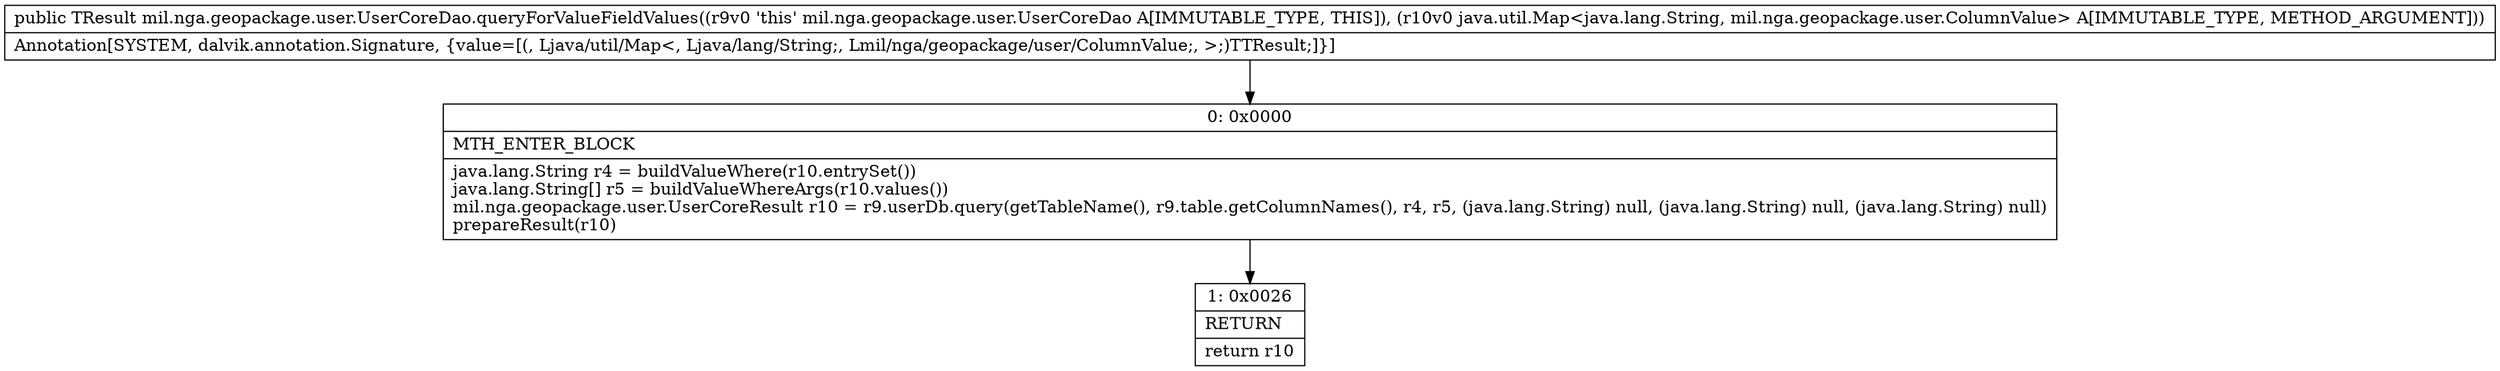 digraph "CFG formil.nga.geopackage.user.UserCoreDao.queryForValueFieldValues(Ljava\/util\/Map;)Lmil\/nga\/geopackage\/user\/UserCoreResult;" {
Node_0 [shape=record,label="{0\:\ 0x0000|MTH_ENTER_BLOCK\l|java.lang.String r4 = buildValueWhere(r10.entrySet())\ljava.lang.String[] r5 = buildValueWhereArgs(r10.values())\lmil.nga.geopackage.user.UserCoreResult r10 = r9.userDb.query(getTableName(), r9.table.getColumnNames(), r4, r5, (java.lang.String) null, (java.lang.String) null, (java.lang.String) null)\lprepareResult(r10)\l}"];
Node_1 [shape=record,label="{1\:\ 0x0026|RETURN\l|return r10\l}"];
MethodNode[shape=record,label="{public TResult mil.nga.geopackage.user.UserCoreDao.queryForValueFieldValues((r9v0 'this' mil.nga.geopackage.user.UserCoreDao A[IMMUTABLE_TYPE, THIS]), (r10v0 java.util.Map\<java.lang.String, mil.nga.geopackage.user.ColumnValue\> A[IMMUTABLE_TYPE, METHOD_ARGUMENT]))  | Annotation[SYSTEM, dalvik.annotation.Signature, \{value=[(, Ljava\/util\/Map\<, Ljava\/lang\/String;, Lmil\/nga\/geopackage\/user\/ColumnValue;, \>;)TTResult;]\}]\l}"];
MethodNode -> Node_0;
Node_0 -> Node_1;
}

